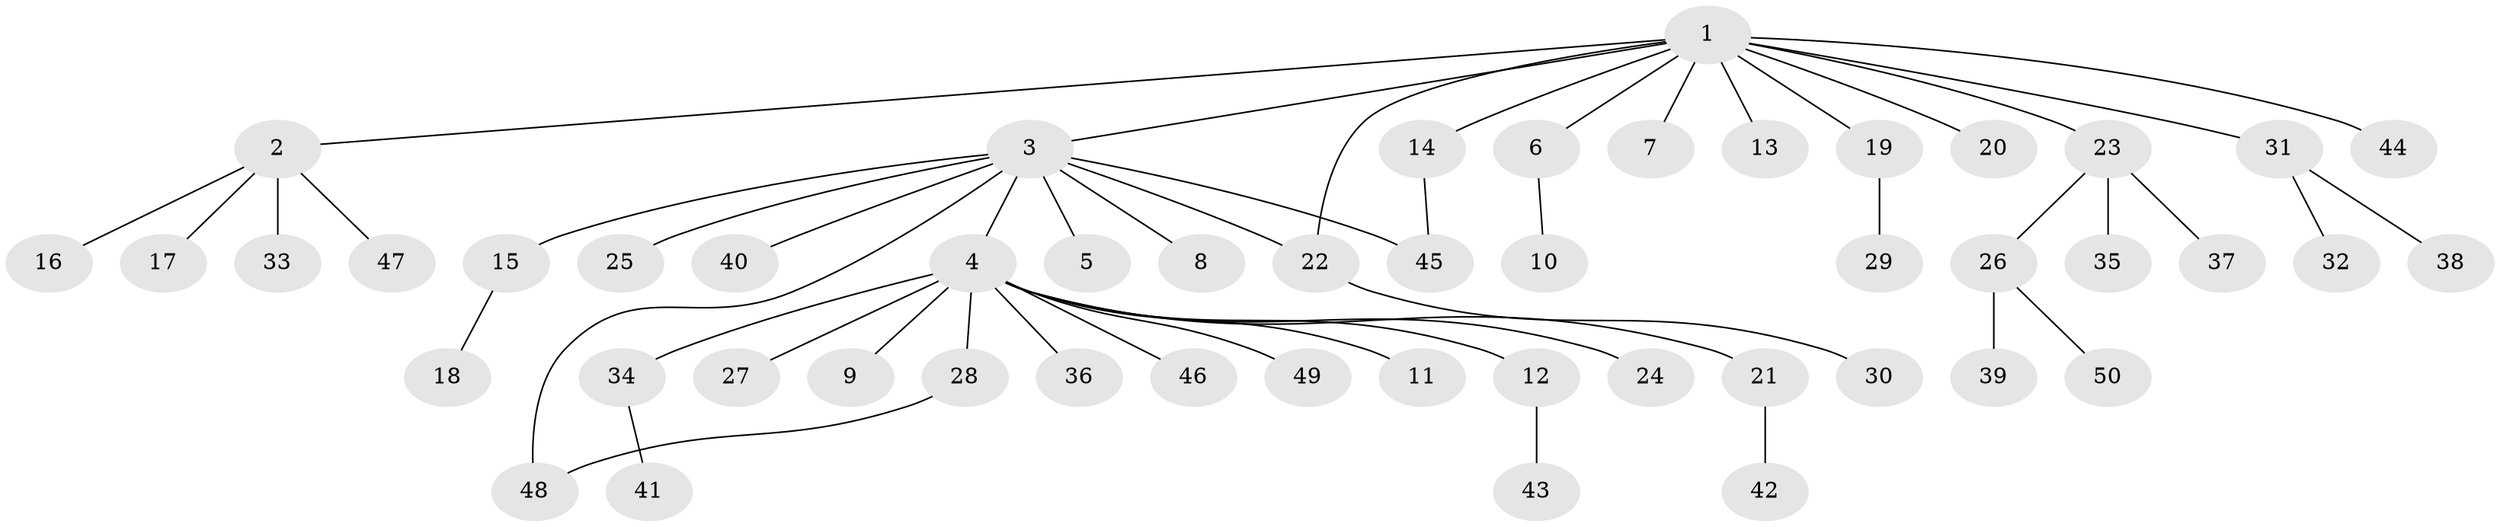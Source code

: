// coarse degree distribution, {18: 0.027777777777777776, 4: 0.027777777777777776, 11: 0.027777777777777776, 1: 0.8333333333333334, 5: 0.027777777777777776, 2: 0.05555555555555555}
// Generated by graph-tools (version 1.1) at 2025/41/03/06/25 10:41:51]
// undirected, 50 vertices, 52 edges
graph export_dot {
graph [start="1"]
  node [color=gray90,style=filled];
  1;
  2;
  3;
  4;
  5;
  6;
  7;
  8;
  9;
  10;
  11;
  12;
  13;
  14;
  15;
  16;
  17;
  18;
  19;
  20;
  21;
  22;
  23;
  24;
  25;
  26;
  27;
  28;
  29;
  30;
  31;
  32;
  33;
  34;
  35;
  36;
  37;
  38;
  39;
  40;
  41;
  42;
  43;
  44;
  45;
  46;
  47;
  48;
  49;
  50;
  1 -- 2;
  1 -- 3;
  1 -- 6;
  1 -- 7;
  1 -- 13;
  1 -- 14;
  1 -- 19;
  1 -- 20;
  1 -- 22;
  1 -- 23;
  1 -- 31;
  1 -- 44;
  2 -- 16;
  2 -- 17;
  2 -- 33;
  2 -- 47;
  3 -- 4;
  3 -- 5;
  3 -- 8;
  3 -- 15;
  3 -- 22;
  3 -- 25;
  3 -- 40;
  3 -- 45;
  3 -- 48;
  4 -- 9;
  4 -- 11;
  4 -- 12;
  4 -- 21;
  4 -- 24;
  4 -- 27;
  4 -- 28;
  4 -- 34;
  4 -- 36;
  4 -- 46;
  4 -- 49;
  6 -- 10;
  12 -- 43;
  14 -- 45;
  15 -- 18;
  19 -- 29;
  21 -- 42;
  22 -- 30;
  23 -- 26;
  23 -- 35;
  23 -- 37;
  26 -- 39;
  26 -- 50;
  28 -- 48;
  31 -- 32;
  31 -- 38;
  34 -- 41;
}
